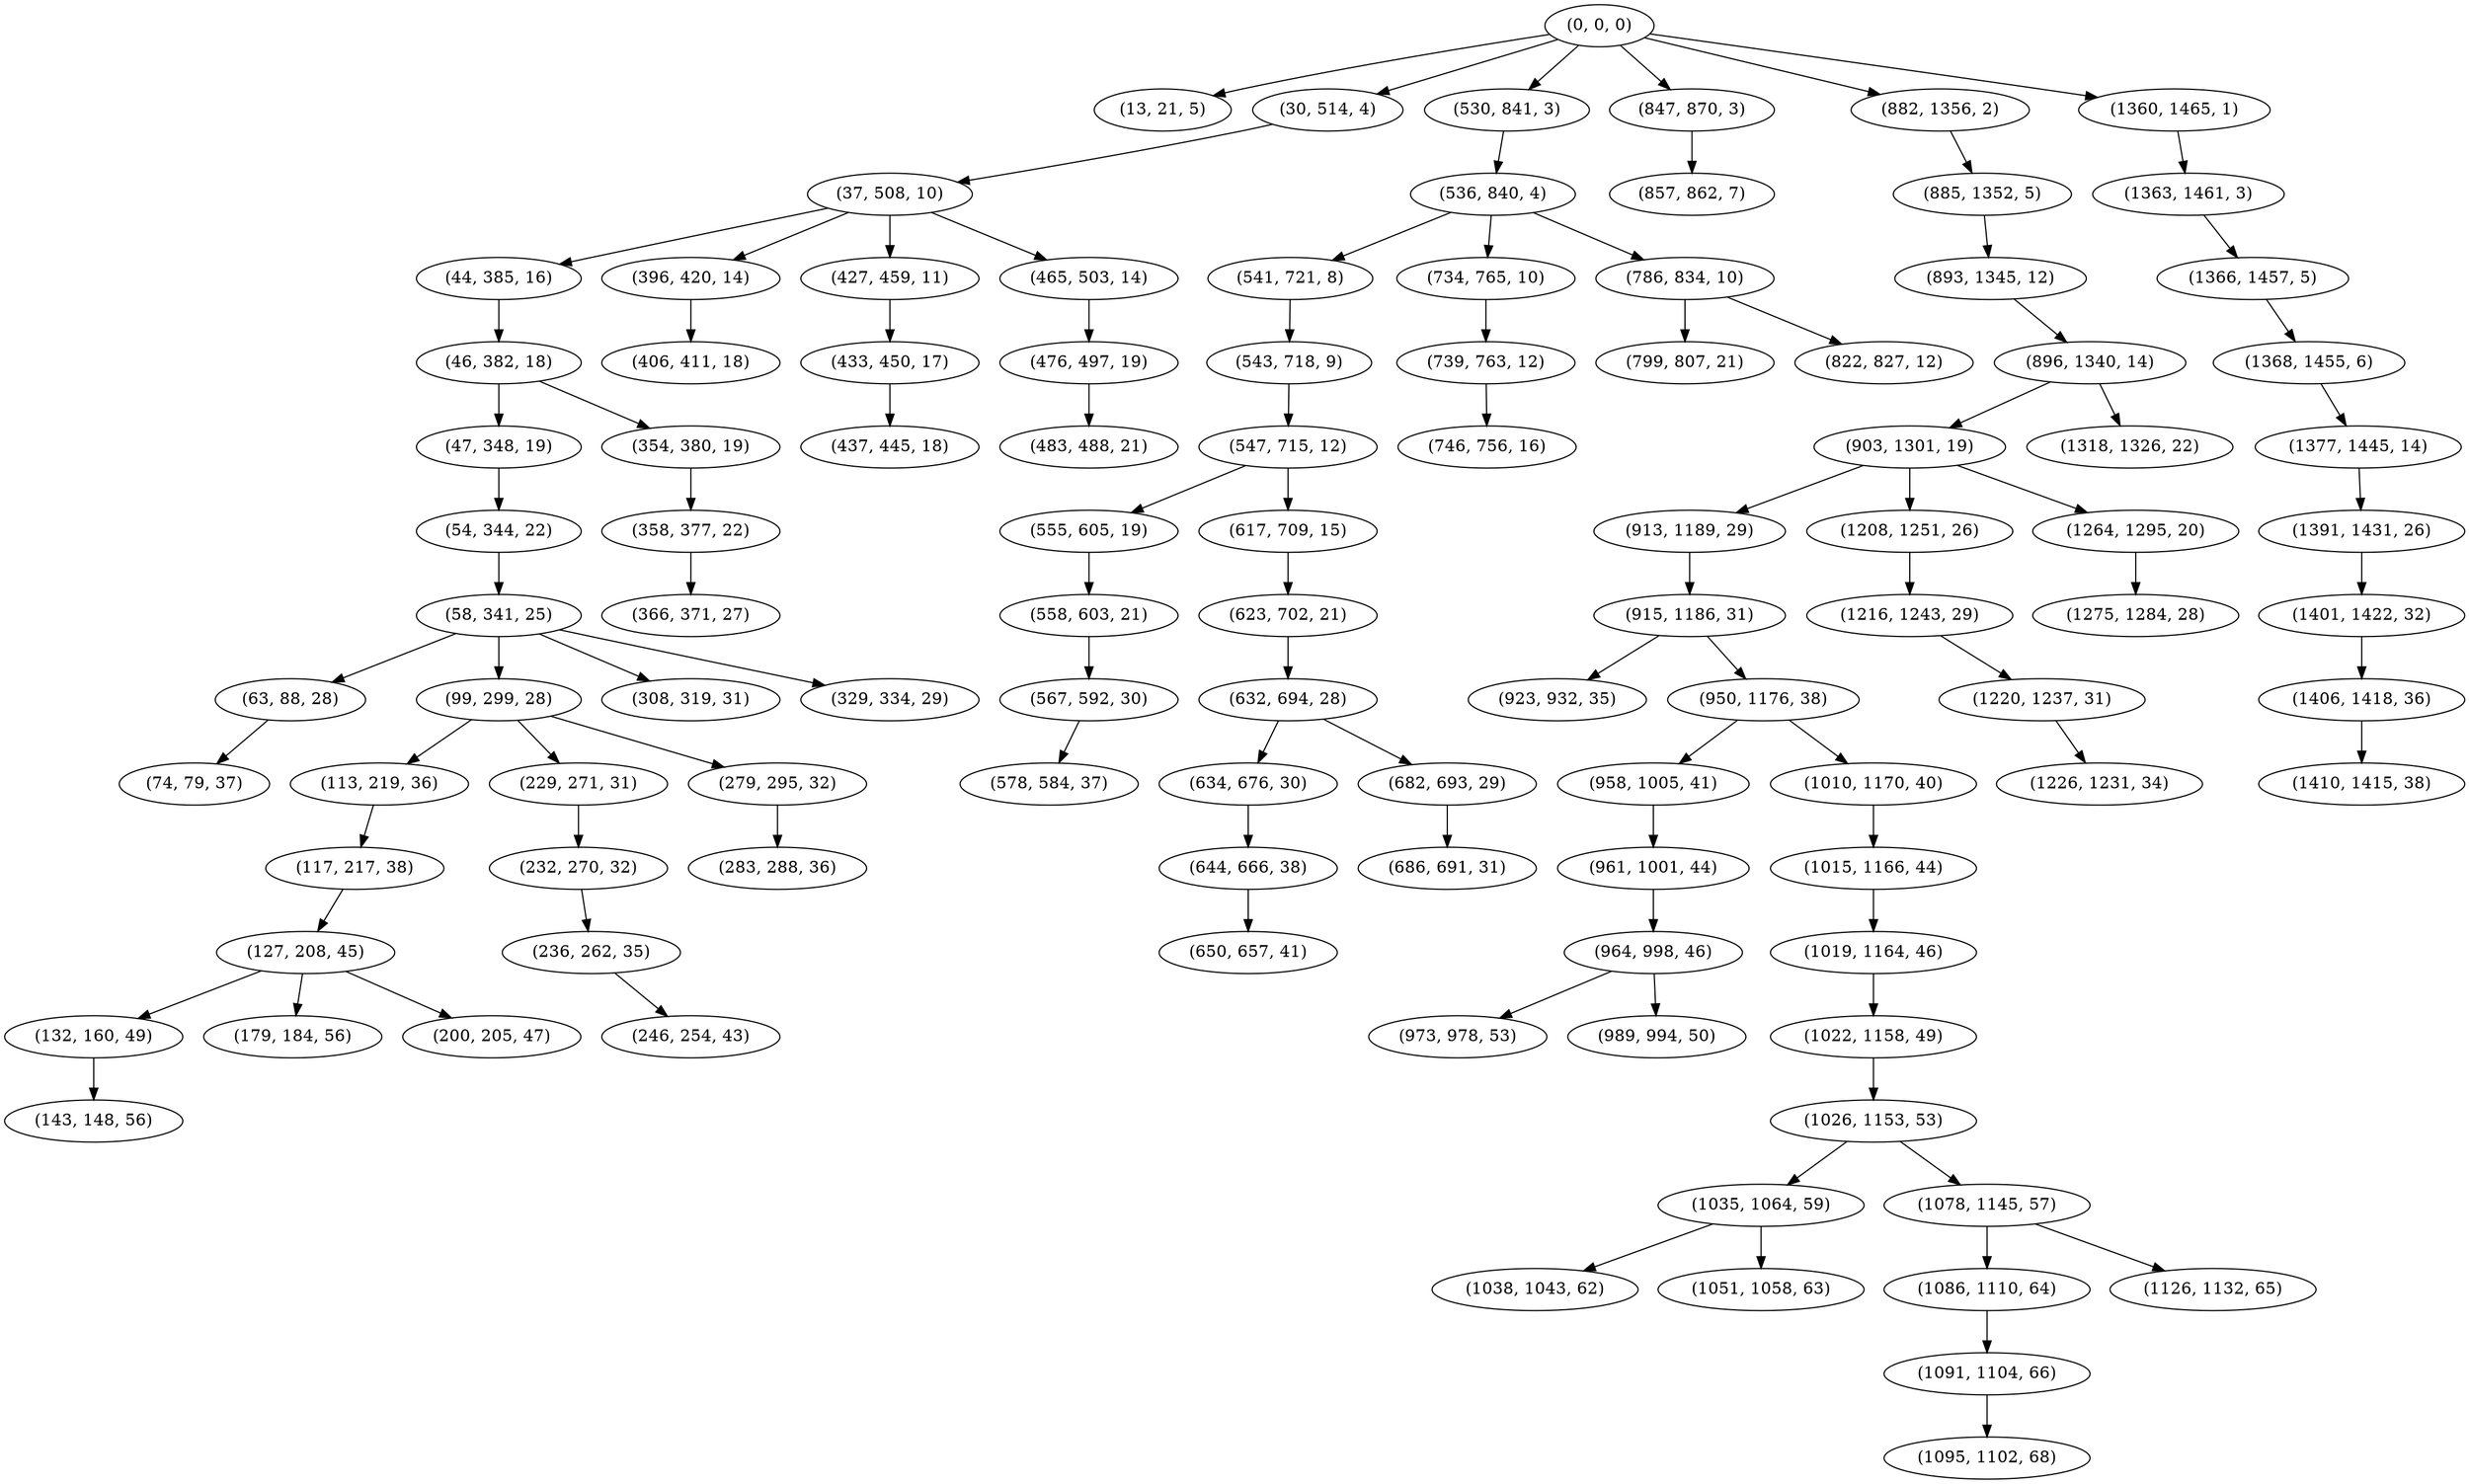 digraph tree {
    "(0, 0, 0)";
    "(13, 21, 5)";
    "(30, 514, 4)";
    "(37, 508, 10)";
    "(44, 385, 16)";
    "(46, 382, 18)";
    "(47, 348, 19)";
    "(54, 344, 22)";
    "(58, 341, 25)";
    "(63, 88, 28)";
    "(74, 79, 37)";
    "(99, 299, 28)";
    "(113, 219, 36)";
    "(117, 217, 38)";
    "(127, 208, 45)";
    "(132, 160, 49)";
    "(143, 148, 56)";
    "(179, 184, 56)";
    "(200, 205, 47)";
    "(229, 271, 31)";
    "(232, 270, 32)";
    "(236, 262, 35)";
    "(246, 254, 43)";
    "(279, 295, 32)";
    "(283, 288, 36)";
    "(308, 319, 31)";
    "(329, 334, 29)";
    "(354, 380, 19)";
    "(358, 377, 22)";
    "(366, 371, 27)";
    "(396, 420, 14)";
    "(406, 411, 18)";
    "(427, 459, 11)";
    "(433, 450, 17)";
    "(437, 445, 18)";
    "(465, 503, 14)";
    "(476, 497, 19)";
    "(483, 488, 21)";
    "(530, 841, 3)";
    "(536, 840, 4)";
    "(541, 721, 8)";
    "(543, 718, 9)";
    "(547, 715, 12)";
    "(555, 605, 19)";
    "(558, 603, 21)";
    "(567, 592, 30)";
    "(578, 584, 37)";
    "(617, 709, 15)";
    "(623, 702, 21)";
    "(632, 694, 28)";
    "(634, 676, 30)";
    "(644, 666, 38)";
    "(650, 657, 41)";
    "(682, 693, 29)";
    "(686, 691, 31)";
    "(734, 765, 10)";
    "(739, 763, 12)";
    "(746, 756, 16)";
    "(786, 834, 10)";
    "(799, 807, 21)";
    "(822, 827, 12)";
    "(847, 870, 3)";
    "(857, 862, 7)";
    "(882, 1356, 2)";
    "(885, 1352, 5)";
    "(893, 1345, 12)";
    "(896, 1340, 14)";
    "(903, 1301, 19)";
    "(913, 1189, 29)";
    "(915, 1186, 31)";
    "(923, 932, 35)";
    "(950, 1176, 38)";
    "(958, 1005, 41)";
    "(961, 1001, 44)";
    "(964, 998, 46)";
    "(973, 978, 53)";
    "(989, 994, 50)";
    "(1010, 1170, 40)";
    "(1015, 1166, 44)";
    "(1019, 1164, 46)";
    "(1022, 1158, 49)";
    "(1026, 1153, 53)";
    "(1035, 1064, 59)";
    "(1038, 1043, 62)";
    "(1051, 1058, 63)";
    "(1078, 1145, 57)";
    "(1086, 1110, 64)";
    "(1091, 1104, 66)";
    "(1095, 1102, 68)";
    "(1126, 1132, 65)";
    "(1208, 1251, 26)";
    "(1216, 1243, 29)";
    "(1220, 1237, 31)";
    "(1226, 1231, 34)";
    "(1264, 1295, 20)";
    "(1275, 1284, 28)";
    "(1318, 1326, 22)";
    "(1360, 1465, 1)";
    "(1363, 1461, 3)";
    "(1366, 1457, 5)";
    "(1368, 1455, 6)";
    "(1377, 1445, 14)";
    "(1391, 1431, 26)";
    "(1401, 1422, 32)";
    "(1406, 1418, 36)";
    "(1410, 1415, 38)";
    "(0, 0, 0)" -> "(13, 21, 5)";
    "(0, 0, 0)" -> "(30, 514, 4)";
    "(0, 0, 0)" -> "(530, 841, 3)";
    "(0, 0, 0)" -> "(847, 870, 3)";
    "(0, 0, 0)" -> "(882, 1356, 2)";
    "(0, 0, 0)" -> "(1360, 1465, 1)";
    "(30, 514, 4)" -> "(37, 508, 10)";
    "(37, 508, 10)" -> "(44, 385, 16)";
    "(37, 508, 10)" -> "(396, 420, 14)";
    "(37, 508, 10)" -> "(427, 459, 11)";
    "(37, 508, 10)" -> "(465, 503, 14)";
    "(44, 385, 16)" -> "(46, 382, 18)";
    "(46, 382, 18)" -> "(47, 348, 19)";
    "(46, 382, 18)" -> "(354, 380, 19)";
    "(47, 348, 19)" -> "(54, 344, 22)";
    "(54, 344, 22)" -> "(58, 341, 25)";
    "(58, 341, 25)" -> "(63, 88, 28)";
    "(58, 341, 25)" -> "(99, 299, 28)";
    "(58, 341, 25)" -> "(308, 319, 31)";
    "(58, 341, 25)" -> "(329, 334, 29)";
    "(63, 88, 28)" -> "(74, 79, 37)";
    "(99, 299, 28)" -> "(113, 219, 36)";
    "(99, 299, 28)" -> "(229, 271, 31)";
    "(99, 299, 28)" -> "(279, 295, 32)";
    "(113, 219, 36)" -> "(117, 217, 38)";
    "(117, 217, 38)" -> "(127, 208, 45)";
    "(127, 208, 45)" -> "(132, 160, 49)";
    "(127, 208, 45)" -> "(179, 184, 56)";
    "(127, 208, 45)" -> "(200, 205, 47)";
    "(132, 160, 49)" -> "(143, 148, 56)";
    "(229, 271, 31)" -> "(232, 270, 32)";
    "(232, 270, 32)" -> "(236, 262, 35)";
    "(236, 262, 35)" -> "(246, 254, 43)";
    "(279, 295, 32)" -> "(283, 288, 36)";
    "(354, 380, 19)" -> "(358, 377, 22)";
    "(358, 377, 22)" -> "(366, 371, 27)";
    "(396, 420, 14)" -> "(406, 411, 18)";
    "(427, 459, 11)" -> "(433, 450, 17)";
    "(433, 450, 17)" -> "(437, 445, 18)";
    "(465, 503, 14)" -> "(476, 497, 19)";
    "(476, 497, 19)" -> "(483, 488, 21)";
    "(530, 841, 3)" -> "(536, 840, 4)";
    "(536, 840, 4)" -> "(541, 721, 8)";
    "(536, 840, 4)" -> "(734, 765, 10)";
    "(536, 840, 4)" -> "(786, 834, 10)";
    "(541, 721, 8)" -> "(543, 718, 9)";
    "(543, 718, 9)" -> "(547, 715, 12)";
    "(547, 715, 12)" -> "(555, 605, 19)";
    "(547, 715, 12)" -> "(617, 709, 15)";
    "(555, 605, 19)" -> "(558, 603, 21)";
    "(558, 603, 21)" -> "(567, 592, 30)";
    "(567, 592, 30)" -> "(578, 584, 37)";
    "(617, 709, 15)" -> "(623, 702, 21)";
    "(623, 702, 21)" -> "(632, 694, 28)";
    "(632, 694, 28)" -> "(634, 676, 30)";
    "(632, 694, 28)" -> "(682, 693, 29)";
    "(634, 676, 30)" -> "(644, 666, 38)";
    "(644, 666, 38)" -> "(650, 657, 41)";
    "(682, 693, 29)" -> "(686, 691, 31)";
    "(734, 765, 10)" -> "(739, 763, 12)";
    "(739, 763, 12)" -> "(746, 756, 16)";
    "(786, 834, 10)" -> "(799, 807, 21)";
    "(786, 834, 10)" -> "(822, 827, 12)";
    "(847, 870, 3)" -> "(857, 862, 7)";
    "(882, 1356, 2)" -> "(885, 1352, 5)";
    "(885, 1352, 5)" -> "(893, 1345, 12)";
    "(893, 1345, 12)" -> "(896, 1340, 14)";
    "(896, 1340, 14)" -> "(903, 1301, 19)";
    "(896, 1340, 14)" -> "(1318, 1326, 22)";
    "(903, 1301, 19)" -> "(913, 1189, 29)";
    "(903, 1301, 19)" -> "(1208, 1251, 26)";
    "(903, 1301, 19)" -> "(1264, 1295, 20)";
    "(913, 1189, 29)" -> "(915, 1186, 31)";
    "(915, 1186, 31)" -> "(923, 932, 35)";
    "(915, 1186, 31)" -> "(950, 1176, 38)";
    "(950, 1176, 38)" -> "(958, 1005, 41)";
    "(950, 1176, 38)" -> "(1010, 1170, 40)";
    "(958, 1005, 41)" -> "(961, 1001, 44)";
    "(961, 1001, 44)" -> "(964, 998, 46)";
    "(964, 998, 46)" -> "(973, 978, 53)";
    "(964, 998, 46)" -> "(989, 994, 50)";
    "(1010, 1170, 40)" -> "(1015, 1166, 44)";
    "(1015, 1166, 44)" -> "(1019, 1164, 46)";
    "(1019, 1164, 46)" -> "(1022, 1158, 49)";
    "(1022, 1158, 49)" -> "(1026, 1153, 53)";
    "(1026, 1153, 53)" -> "(1035, 1064, 59)";
    "(1026, 1153, 53)" -> "(1078, 1145, 57)";
    "(1035, 1064, 59)" -> "(1038, 1043, 62)";
    "(1035, 1064, 59)" -> "(1051, 1058, 63)";
    "(1078, 1145, 57)" -> "(1086, 1110, 64)";
    "(1078, 1145, 57)" -> "(1126, 1132, 65)";
    "(1086, 1110, 64)" -> "(1091, 1104, 66)";
    "(1091, 1104, 66)" -> "(1095, 1102, 68)";
    "(1208, 1251, 26)" -> "(1216, 1243, 29)";
    "(1216, 1243, 29)" -> "(1220, 1237, 31)";
    "(1220, 1237, 31)" -> "(1226, 1231, 34)";
    "(1264, 1295, 20)" -> "(1275, 1284, 28)";
    "(1360, 1465, 1)" -> "(1363, 1461, 3)";
    "(1363, 1461, 3)" -> "(1366, 1457, 5)";
    "(1366, 1457, 5)" -> "(1368, 1455, 6)";
    "(1368, 1455, 6)" -> "(1377, 1445, 14)";
    "(1377, 1445, 14)" -> "(1391, 1431, 26)";
    "(1391, 1431, 26)" -> "(1401, 1422, 32)";
    "(1401, 1422, 32)" -> "(1406, 1418, 36)";
    "(1406, 1418, 36)" -> "(1410, 1415, 38)";
}
